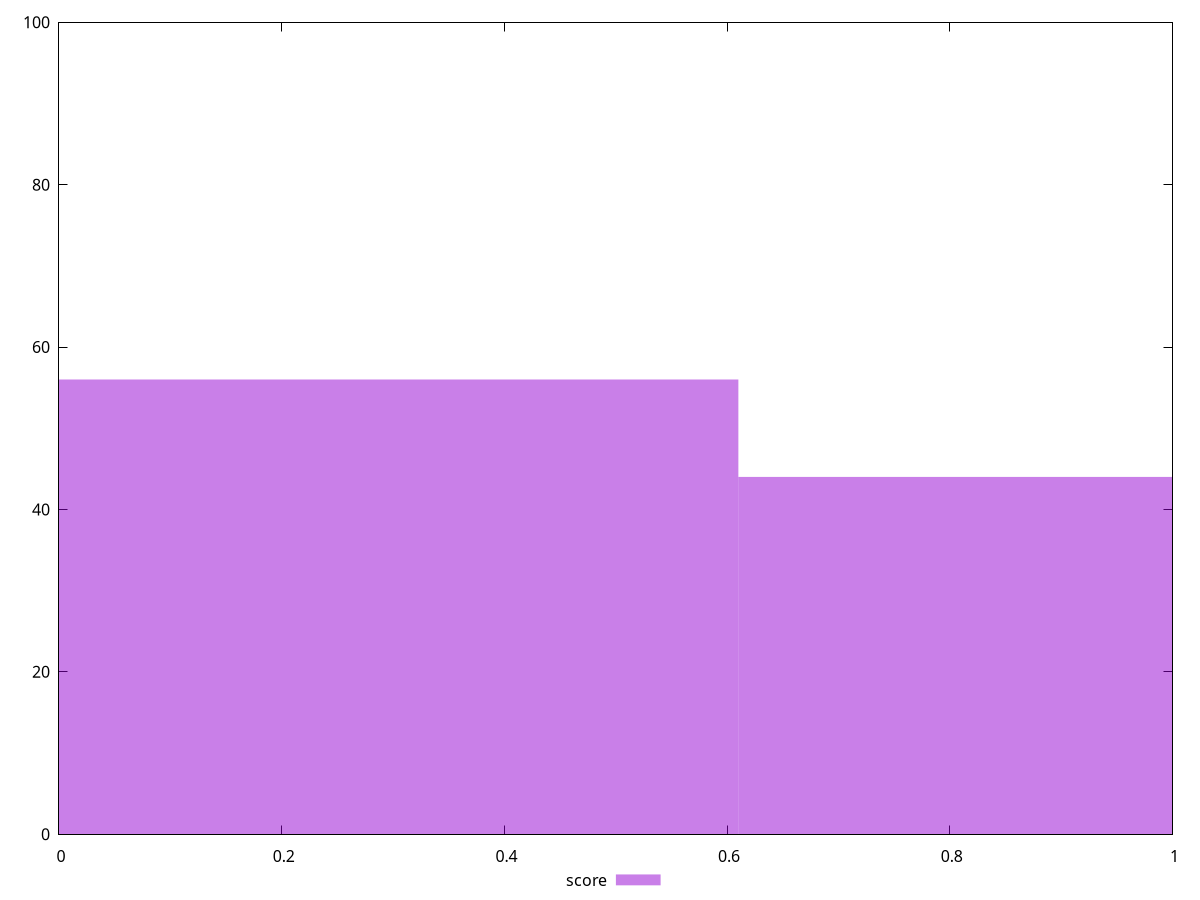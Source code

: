 reset

$score <<EOF
1.2202487483495301 44
0 56
EOF

set key outside below
set boxwidth 1.2202487483495301
set xrange [0:1]
set yrange [0:100]
set trange [0:100]
set style fill transparent solid 0.5 noborder
set terminal svg size 640, 490 enhanced background rgb 'white'
set output "report_00013_2021-02-09T12-04-24.940Z/third-party-summary/samples/pages+cached+noadtech+nomedia+nocss/score/histogram.svg"

plot $score title "score" with boxes

reset
